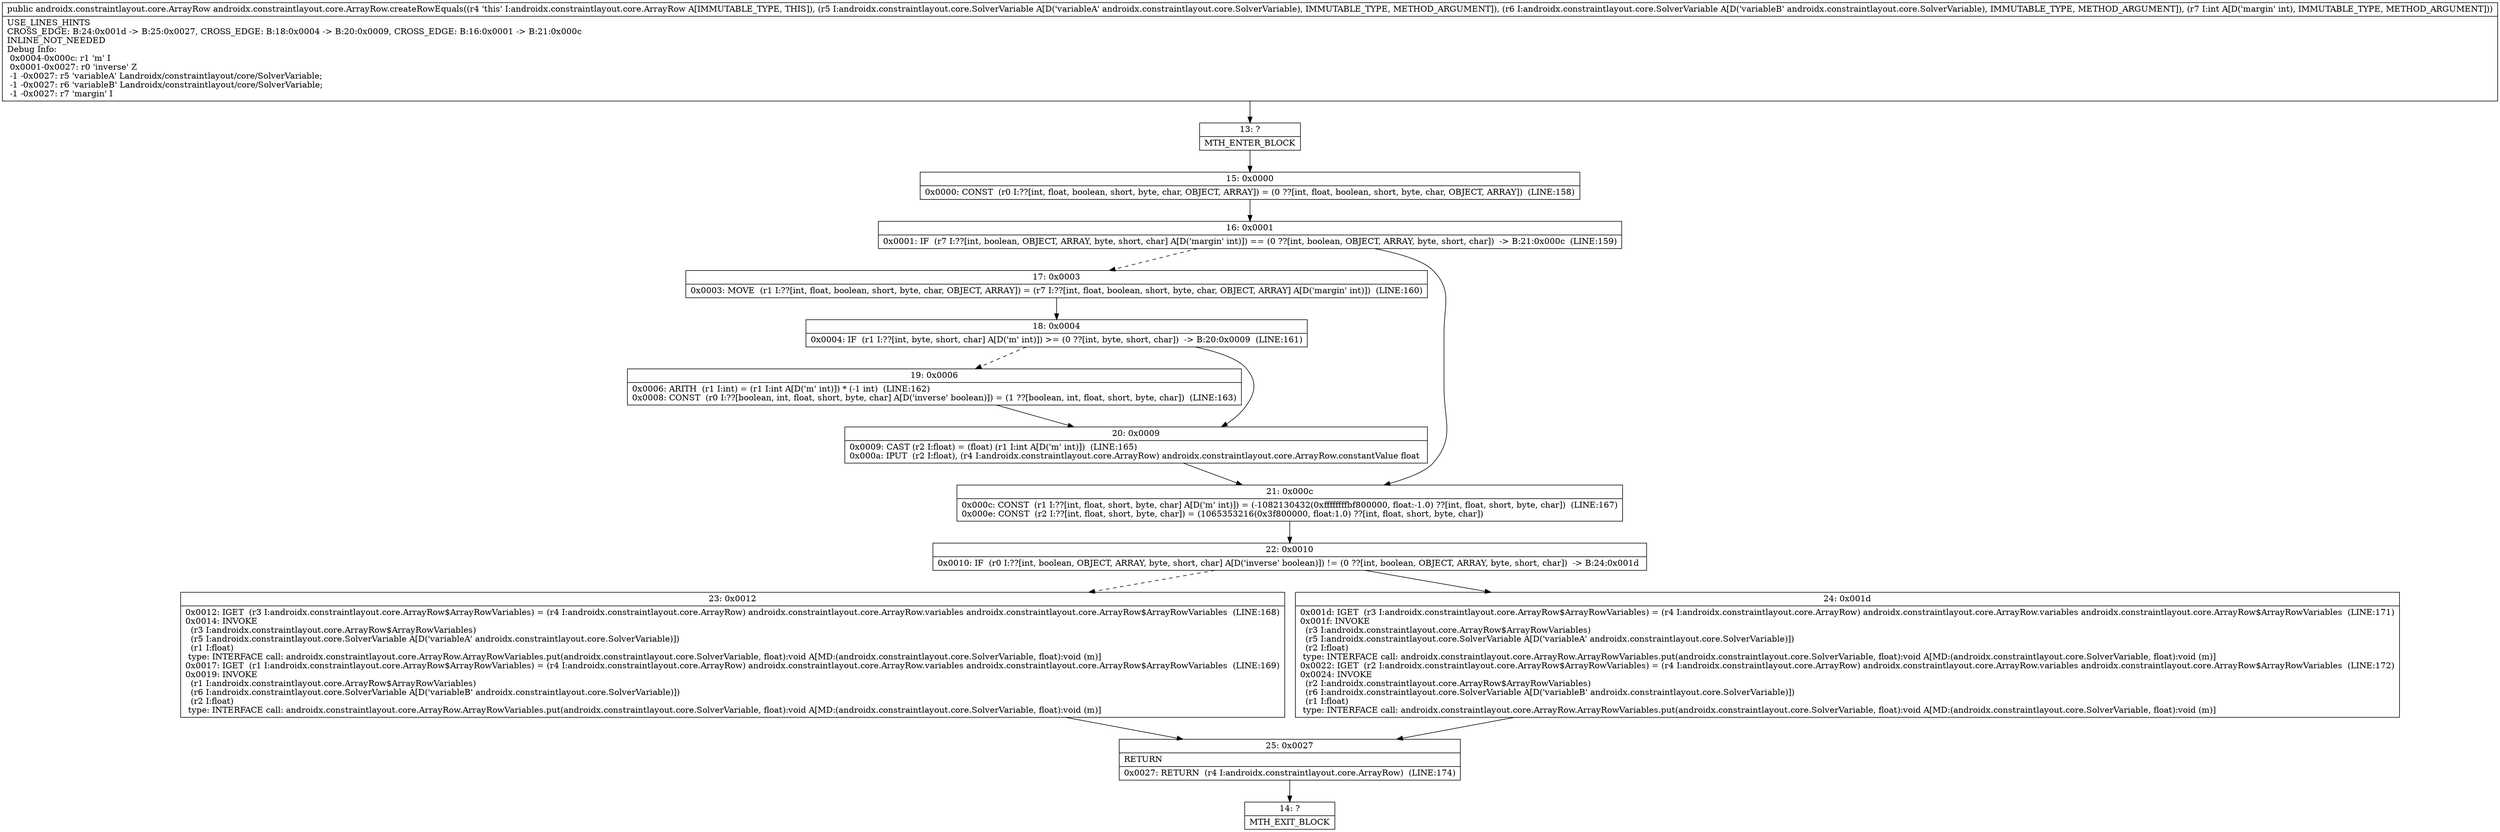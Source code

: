 digraph "CFG forandroidx.constraintlayout.core.ArrayRow.createRowEquals(Landroidx\/constraintlayout\/core\/SolverVariable;Landroidx\/constraintlayout\/core\/SolverVariable;I)Landroidx\/constraintlayout\/core\/ArrayRow;" {
Node_13 [shape=record,label="{13\:\ ?|MTH_ENTER_BLOCK\l}"];
Node_15 [shape=record,label="{15\:\ 0x0000|0x0000: CONST  (r0 I:??[int, float, boolean, short, byte, char, OBJECT, ARRAY]) = (0 ??[int, float, boolean, short, byte, char, OBJECT, ARRAY])  (LINE:158)\l}"];
Node_16 [shape=record,label="{16\:\ 0x0001|0x0001: IF  (r7 I:??[int, boolean, OBJECT, ARRAY, byte, short, char] A[D('margin' int)]) == (0 ??[int, boolean, OBJECT, ARRAY, byte, short, char])  \-\> B:21:0x000c  (LINE:159)\l}"];
Node_17 [shape=record,label="{17\:\ 0x0003|0x0003: MOVE  (r1 I:??[int, float, boolean, short, byte, char, OBJECT, ARRAY]) = (r7 I:??[int, float, boolean, short, byte, char, OBJECT, ARRAY] A[D('margin' int)])  (LINE:160)\l}"];
Node_18 [shape=record,label="{18\:\ 0x0004|0x0004: IF  (r1 I:??[int, byte, short, char] A[D('m' int)]) \>= (0 ??[int, byte, short, char])  \-\> B:20:0x0009  (LINE:161)\l}"];
Node_19 [shape=record,label="{19\:\ 0x0006|0x0006: ARITH  (r1 I:int) = (r1 I:int A[D('m' int)]) * (\-1 int)  (LINE:162)\l0x0008: CONST  (r0 I:??[boolean, int, float, short, byte, char] A[D('inverse' boolean)]) = (1 ??[boolean, int, float, short, byte, char])  (LINE:163)\l}"];
Node_20 [shape=record,label="{20\:\ 0x0009|0x0009: CAST (r2 I:float) = (float) (r1 I:int A[D('m' int)])  (LINE:165)\l0x000a: IPUT  (r2 I:float), (r4 I:androidx.constraintlayout.core.ArrayRow) androidx.constraintlayout.core.ArrayRow.constantValue float \l}"];
Node_21 [shape=record,label="{21\:\ 0x000c|0x000c: CONST  (r1 I:??[int, float, short, byte, char] A[D('m' int)]) = (\-1082130432(0xffffffffbf800000, float:\-1.0) ??[int, float, short, byte, char])  (LINE:167)\l0x000e: CONST  (r2 I:??[int, float, short, byte, char]) = (1065353216(0x3f800000, float:1.0) ??[int, float, short, byte, char]) \l}"];
Node_22 [shape=record,label="{22\:\ 0x0010|0x0010: IF  (r0 I:??[int, boolean, OBJECT, ARRAY, byte, short, char] A[D('inverse' boolean)]) != (0 ??[int, boolean, OBJECT, ARRAY, byte, short, char])  \-\> B:24:0x001d \l}"];
Node_23 [shape=record,label="{23\:\ 0x0012|0x0012: IGET  (r3 I:androidx.constraintlayout.core.ArrayRow$ArrayRowVariables) = (r4 I:androidx.constraintlayout.core.ArrayRow) androidx.constraintlayout.core.ArrayRow.variables androidx.constraintlayout.core.ArrayRow$ArrayRowVariables  (LINE:168)\l0x0014: INVOKE  \l  (r3 I:androidx.constraintlayout.core.ArrayRow$ArrayRowVariables)\l  (r5 I:androidx.constraintlayout.core.SolverVariable A[D('variableA' androidx.constraintlayout.core.SolverVariable)])\l  (r1 I:float)\l type: INTERFACE call: androidx.constraintlayout.core.ArrayRow.ArrayRowVariables.put(androidx.constraintlayout.core.SolverVariable, float):void A[MD:(androidx.constraintlayout.core.SolverVariable, float):void (m)]\l0x0017: IGET  (r1 I:androidx.constraintlayout.core.ArrayRow$ArrayRowVariables) = (r4 I:androidx.constraintlayout.core.ArrayRow) androidx.constraintlayout.core.ArrayRow.variables androidx.constraintlayout.core.ArrayRow$ArrayRowVariables  (LINE:169)\l0x0019: INVOKE  \l  (r1 I:androidx.constraintlayout.core.ArrayRow$ArrayRowVariables)\l  (r6 I:androidx.constraintlayout.core.SolverVariable A[D('variableB' androidx.constraintlayout.core.SolverVariable)])\l  (r2 I:float)\l type: INTERFACE call: androidx.constraintlayout.core.ArrayRow.ArrayRowVariables.put(androidx.constraintlayout.core.SolverVariable, float):void A[MD:(androidx.constraintlayout.core.SolverVariable, float):void (m)]\l}"];
Node_25 [shape=record,label="{25\:\ 0x0027|RETURN\l|0x0027: RETURN  (r4 I:androidx.constraintlayout.core.ArrayRow)  (LINE:174)\l}"];
Node_14 [shape=record,label="{14\:\ ?|MTH_EXIT_BLOCK\l}"];
Node_24 [shape=record,label="{24\:\ 0x001d|0x001d: IGET  (r3 I:androidx.constraintlayout.core.ArrayRow$ArrayRowVariables) = (r4 I:androidx.constraintlayout.core.ArrayRow) androidx.constraintlayout.core.ArrayRow.variables androidx.constraintlayout.core.ArrayRow$ArrayRowVariables  (LINE:171)\l0x001f: INVOKE  \l  (r3 I:androidx.constraintlayout.core.ArrayRow$ArrayRowVariables)\l  (r5 I:androidx.constraintlayout.core.SolverVariable A[D('variableA' androidx.constraintlayout.core.SolverVariable)])\l  (r2 I:float)\l type: INTERFACE call: androidx.constraintlayout.core.ArrayRow.ArrayRowVariables.put(androidx.constraintlayout.core.SolverVariable, float):void A[MD:(androidx.constraintlayout.core.SolverVariable, float):void (m)]\l0x0022: IGET  (r2 I:androidx.constraintlayout.core.ArrayRow$ArrayRowVariables) = (r4 I:androidx.constraintlayout.core.ArrayRow) androidx.constraintlayout.core.ArrayRow.variables androidx.constraintlayout.core.ArrayRow$ArrayRowVariables  (LINE:172)\l0x0024: INVOKE  \l  (r2 I:androidx.constraintlayout.core.ArrayRow$ArrayRowVariables)\l  (r6 I:androidx.constraintlayout.core.SolverVariable A[D('variableB' androidx.constraintlayout.core.SolverVariable)])\l  (r1 I:float)\l type: INTERFACE call: androidx.constraintlayout.core.ArrayRow.ArrayRowVariables.put(androidx.constraintlayout.core.SolverVariable, float):void A[MD:(androidx.constraintlayout.core.SolverVariable, float):void (m)]\l}"];
MethodNode[shape=record,label="{public androidx.constraintlayout.core.ArrayRow androidx.constraintlayout.core.ArrayRow.createRowEquals((r4 'this' I:androidx.constraintlayout.core.ArrayRow A[IMMUTABLE_TYPE, THIS]), (r5 I:androidx.constraintlayout.core.SolverVariable A[D('variableA' androidx.constraintlayout.core.SolverVariable), IMMUTABLE_TYPE, METHOD_ARGUMENT]), (r6 I:androidx.constraintlayout.core.SolverVariable A[D('variableB' androidx.constraintlayout.core.SolverVariable), IMMUTABLE_TYPE, METHOD_ARGUMENT]), (r7 I:int A[D('margin' int), IMMUTABLE_TYPE, METHOD_ARGUMENT]))  | USE_LINES_HINTS\lCROSS_EDGE: B:24:0x001d \-\> B:25:0x0027, CROSS_EDGE: B:18:0x0004 \-\> B:20:0x0009, CROSS_EDGE: B:16:0x0001 \-\> B:21:0x000c\lINLINE_NOT_NEEDED\lDebug Info:\l  0x0004\-0x000c: r1 'm' I\l  0x0001\-0x0027: r0 'inverse' Z\l  \-1 \-0x0027: r5 'variableA' Landroidx\/constraintlayout\/core\/SolverVariable;\l  \-1 \-0x0027: r6 'variableB' Landroidx\/constraintlayout\/core\/SolverVariable;\l  \-1 \-0x0027: r7 'margin' I\l}"];
MethodNode -> Node_13;Node_13 -> Node_15;
Node_15 -> Node_16;
Node_16 -> Node_17[style=dashed];
Node_16 -> Node_21;
Node_17 -> Node_18;
Node_18 -> Node_19[style=dashed];
Node_18 -> Node_20;
Node_19 -> Node_20;
Node_20 -> Node_21;
Node_21 -> Node_22;
Node_22 -> Node_23[style=dashed];
Node_22 -> Node_24;
Node_23 -> Node_25;
Node_25 -> Node_14;
Node_24 -> Node_25;
}


